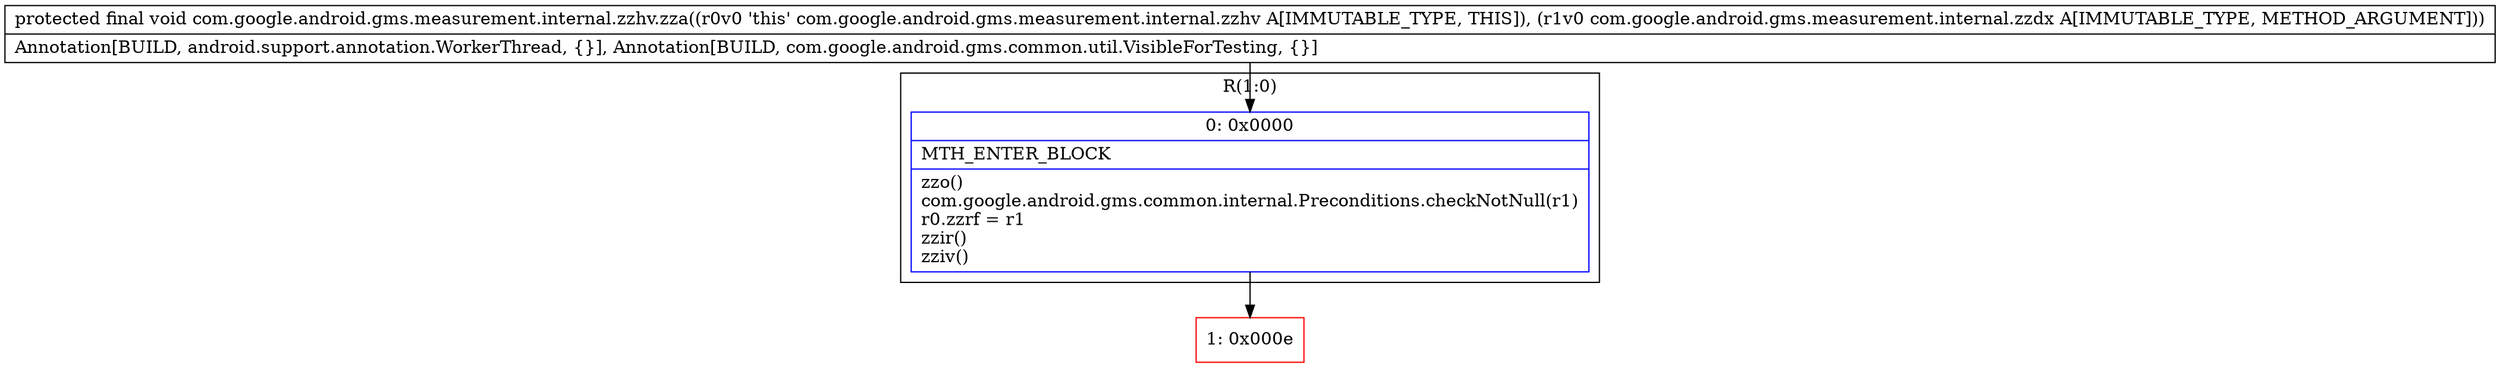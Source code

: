 digraph "CFG forcom.google.android.gms.measurement.internal.zzhv.zza(Lcom\/google\/android\/gms\/measurement\/internal\/zzdx;)V" {
subgraph cluster_Region_1358719914 {
label = "R(1:0)";
node [shape=record,color=blue];
Node_0 [shape=record,label="{0\:\ 0x0000|MTH_ENTER_BLOCK\l|zzo()\lcom.google.android.gms.common.internal.Preconditions.checkNotNull(r1)\lr0.zzrf = r1\lzzir()\lzziv()\l}"];
}
Node_1 [shape=record,color=red,label="{1\:\ 0x000e}"];
MethodNode[shape=record,label="{protected final void com.google.android.gms.measurement.internal.zzhv.zza((r0v0 'this' com.google.android.gms.measurement.internal.zzhv A[IMMUTABLE_TYPE, THIS]), (r1v0 com.google.android.gms.measurement.internal.zzdx A[IMMUTABLE_TYPE, METHOD_ARGUMENT]))  | Annotation[BUILD, android.support.annotation.WorkerThread, \{\}], Annotation[BUILD, com.google.android.gms.common.util.VisibleForTesting, \{\}]\l}"];
MethodNode -> Node_0;
Node_0 -> Node_1;
}

